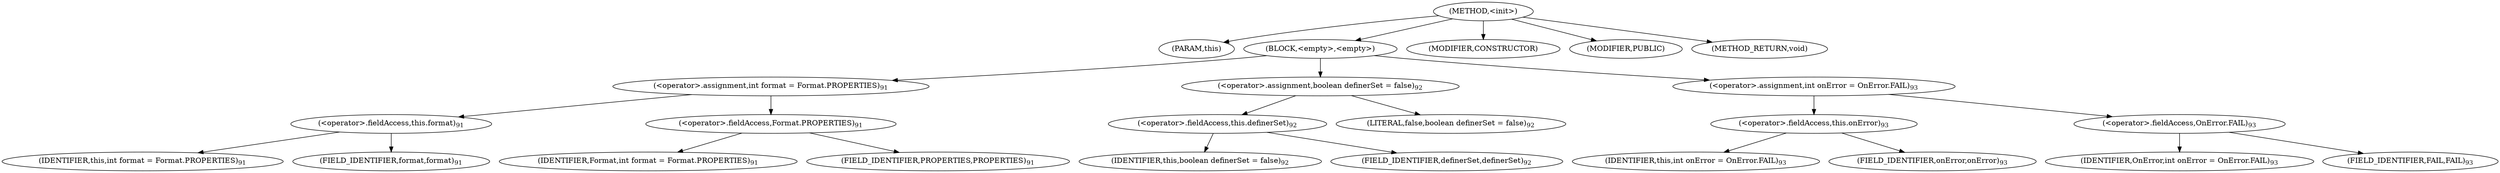 digraph "&lt;init&gt;" {  
"1021" [label = <(METHOD,&lt;init&gt;)> ]
"1022" [label = <(PARAM,this)> ]
"1023" [label = <(BLOCK,&lt;empty&gt;,&lt;empty&gt;)> ]
"1024" [label = <(&lt;operator&gt;.assignment,int format = Format.PROPERTIES)<SUB>91</SUB>> ]
"1025" [label = <(&lt;operator&gt;.fieldAccess,this.format)<SUB>91</SUB>> ]
"1026" [label = <(IDENTIFIER,this,int format = Format.PROPERTIES)<SUB>91</SUB>> ]
"1027" [label = <(FIELD_IDENTIFIER,format,format)<SUB>91</SUB>> ]
"1028" [label = <(&lt;operator&gt;.fieldAccess,Format.PROPERTIES)<SUB>91</SUB>> ]
"1029" [label = <(IDENTIFIER,Format,int format = Format.PROPERTIES)<SUB>91</SUB>> ]
"1030" [label = <(FIELD_IDENTIFIER,PROPERTIES,PROPERTIES)<SUB>91</SUB>> ]
"1031" [label = <(&lt;operator&gt;.assignment,boolean definerSet = false)<SUB>92</SUB>> ]
"1032" [label = <(&lt;operator&gt;.fieldAccess,this.definerSet)<SUB>92</SUB>> ]
"1033" [label = <(IDENTIFIER,this,boolean definerSet = false)<SUB>92</SUB>> ]
"1034" [label = <(FIELD_IDENTIFIER,definerSet,definerSet)<SUB>92</SUB>> ]
"1035" [label = <(LITERAL,false,boolean definerSet = false)<SUB>92</SUB>> ]
"1036" [label = <(&lt;operator&gt;.assignment,int onError = OnError.FAIL)<SUB>93</SUB>> ]
"1037" [label = <(&lt;operator&gt;.fieldAccess,this.onError)<SUB>93</SUB>> ]
"1038" [label = <(IDENTIFIER,this,int onError = OnError.FAIL)<SUB>93</SUB>> ]
"1039" [label = <(FIELD_IDENTIFIER,onError,onError)<SUB>93</SUB>> ]
"1040" [label = <(&lt;operator&gt;.fieldAccess,OnError.FAIL)<SUB>93</SUB>> ]
"1041" [label = <(IDENTIFIER,OnError,int onError = OnError.FAIL)<SUB>93</SUB>> ]
"1042" [label = <(FIELD_IDENTIFIER,FAIL,FAIL)<SUB>93</SUB>> ]
"1043" [label = <(MODIFIER,CONSTRUCTOR)> ]
"1044" [label = <(MODIFIER,PUBLIC)> ]
"1045" [label = <(METHOD_RETURN,void)> ]
  "1021" -> "1022" 
  "1021" -> "1023" 
  "1021" -> "1043" 
  "1021" -> "1044" 
  "1021" -> "1045" 
  "1023" -> "1024" 
  "1023" -> "1031" 
  "1023" -> "1036" 
  "1024" -> "1025" 
  "1024" -> "1028" 
  "1025" -> "1026" 
  "1025" -> "1027" 
  "1028" -> "1029" 
  "1028" -> "1030" 
  "1031" -> "1032" 
  "1031" -> "1035" 
  "1032" -> "1033" 
  "1032" -> "1034" 
  "1036" -> "1037" 
  "1036" -> "1040" 
  "1037" -> "1038" 
  "1037" -> "1039" 
  "1040" -> "1041" 
  "1040" -> "1042" 
}
